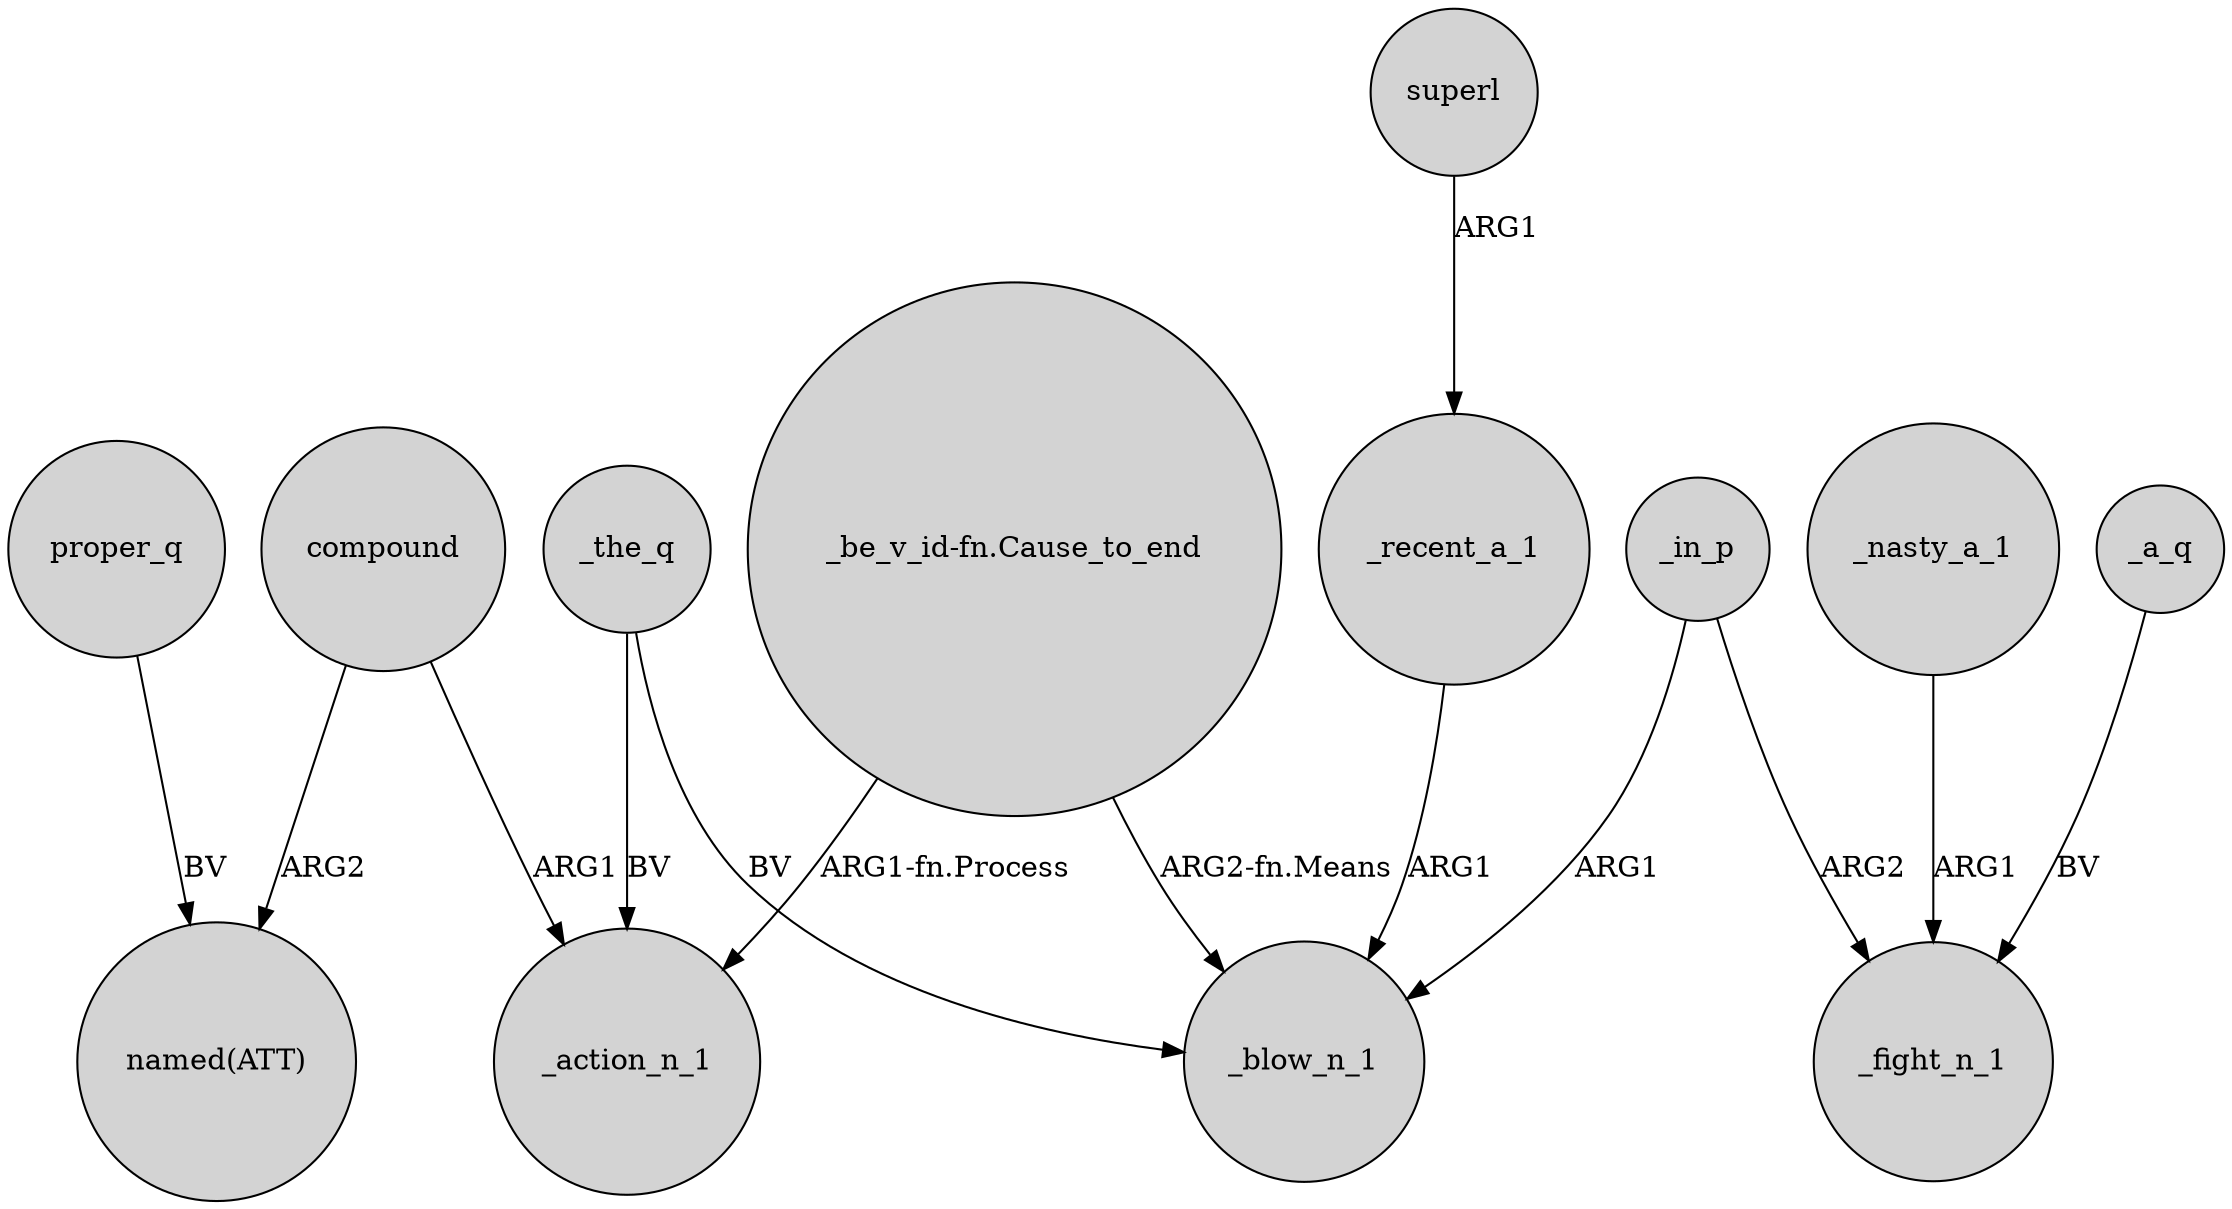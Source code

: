digraph {
	node [shape=circle style=filled]
	proper_q -> "named(ATT)" [label=BV]
	superl -> _recent_a_1 [label=ARG1]
	_in_p -> _blow_n_1 [label=ARG1]
	_in_p -> _fight_n_1 [label=ARG2]
	_the_q -> _action_n_1 [label=BV]
	_the_q -> _blow_n_1 [label=BV]
	_nasty_a_1 -> _fight_n_1 [label=ARG1]
	"_be_v_id-fn.Cause_to_end" -> _action_n_1 [label="ARG1-fn.Process"]
	compound -> "named(ATT)" [label=ARG2]
	"_be_v_id-fn.Cause_to_end" -> _blow_n_1 [label="ARG2-fn.Means"]
	compound -> _action_n_1 [label=ARG1]
	_recent_a_1 -> _blow_n_1 [label=ARG1]
	_a_q -> _fight_n_1 [label=BV]
}
